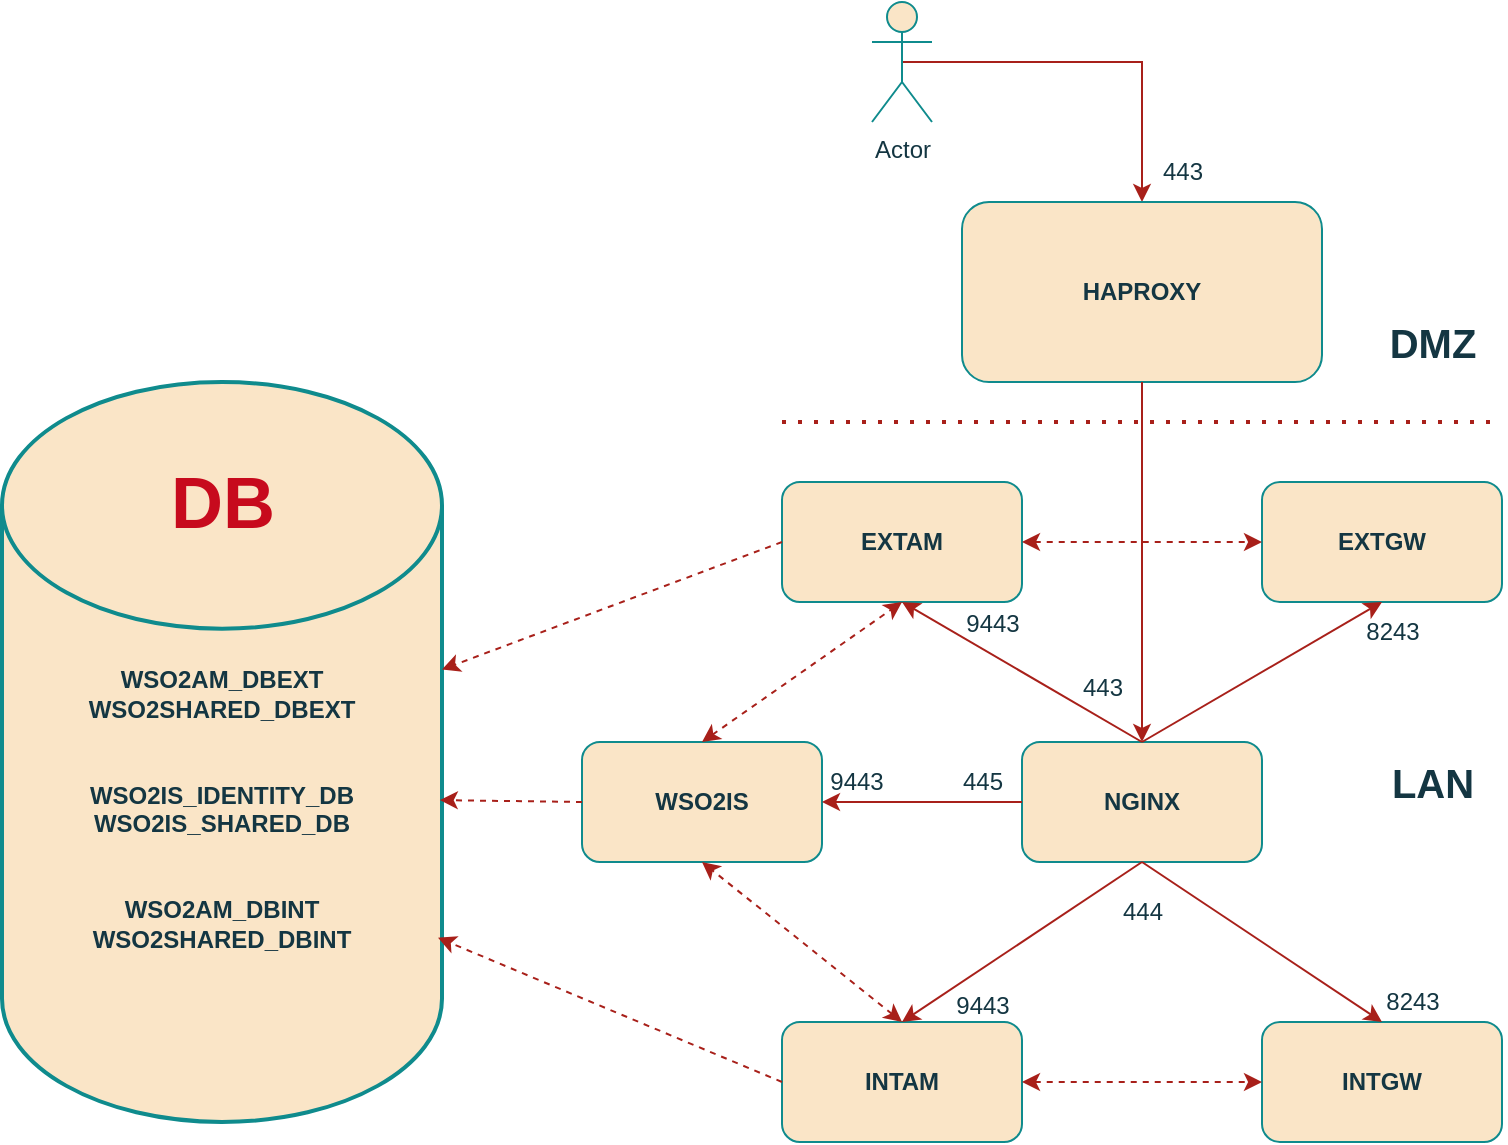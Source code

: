 <mxfile version="21.3.6" type="github">
  <diagram name="Page-1" id="89m8f8lSCJtbBzwiYutm">
    <mxGraphModel dx="1434" dy="798" grid="1" gridSize="10" guides="1" tooltips="1" connect="1" arrows="1" fold="1" page="1" pageScale="1" pageWidth="1169" pageHeight="827" math="0" shadow="0">
      <root>
        <mxCell id="0" />
        <mxCell id="1" parent="0" />
        <mxCell id="Pvti1awx0MB7TDvEXVVF-38" style="edgeStyle=orthogonalEdgeStyle;rounded=0;orthogonalLoop=1;jettySize=auto;html=1;exitX=0.5;exitY=0.5;exitDx=0;exitDy=0;exitPerimeter=0;entryX=0.5;entryY=0;entryDx=0;entryDy=0;strokeColor=#A8201A;fontColor=#143642;fillColor=#FAE5C7;" edge="1" parent="1" source="Pvti1awx0MB7TDvEXVVF-2" target="Pvti1awx0MB7TDvEXVVF-9">
          <mxGeometry relative="1" as="geometry" />
        </mxCell>
        <mxCell id="Pvti1awx0MB7TDvEXVVF-2" value="Actor" style="shape=umlActor;verticalLabelPosition=bottom;verticalAlign=top;html=1;outlineConnect=0;labelBackgroundColor=none;fillColor=#FAE5C7;strokeColor=#0F8B8D;fontColor=#143642;" vertex="1" parent="1">
          <mxGeometry x="565" y="30" width="30" height="60" as="geometry" />
        </mxCell>
        <mxCell id="Pvti1awx0MB7TDvEXVVF-3" value="&lt;b&gt;EXTAM&lt;/b&gt;" style="rounded=1;whiteSpace=wrap;html=1;labelBackgroundColor=none;fillColor=#FAE5C7;strokeColor=#0F8B8D;fontColor=#143642;" vertex="1" parent="1">
          <mxGeometry x="520" y="270" width="120" height="60" as="geometry" />
        </mxCell>
        <mxCell id="Pvti1awx0MB7TDvEXVVF-4" value="&lt;b&gt;EXTGW&lt;/b&gt;" style="rounded=1;whiteSpace=wrap;html=1;labelBackgroundColor=none;fillColor=#FAE5C7;strokeColor=#0F8B8D;fontColor=#143642;" vertex="1" parent="1">
          <mxGeometry x="760" y="270" width="120" height="60" as="geometry" />
        </mxCell>
        <mxCell id="Pvti1awx0MB7TDvEXVVF-5" value="&lt;b&gt;INTGW&lt;/b&gt;" style="rounded=1;whiteSpace=wrap;html=1;labelBackgroundColor=none;fillColor=#FAE5C7;strokeColor=#0F8B8D;fontColor=#143642;" vertex="1" parent="1">
          <mxGeometry x="760" y="540" width="120" height="60" as="geometry" />
        </mxCell>
        <mxCell id="Pvti1awx0MB7TDvEXVVF-6" value="&lt;b&gt;INTAM&lt;/b&gt;" style="rounded=1;whiteSpace=wrap;html=1;labelBackgroundColor=none;fillColor=#FAE5C7;strokeColor=#0F8B8D;fontColor=#143642;" vertex="1" parent="1">
          <mxGeometry x="520" y="540" width="120" height="60" as="geometry" />
        </mxCell>
        <mxCell id="Pvti1awx0MB7TDvEXVVF-7" value="&lt;b&gt;WSO2IS&lt;/b&gt;" style="rounded=1;whiteSpace=wrap;html=1;labelBackgroundColor=none;fillColor=#FAE5C7;strokeColor=#0F8B8D;fontColor=#143642;" vertex="1" parent="1">
          <mxGeometry x="420" y="400" width="120" height="60" as="geometry" />
        </mxCell>
        <mxCell id="Pvti1awx0MB7TDvEXVVF-8" value="&lt;b&gt;NGINX&lt;/b&gt;" style="rounded=1;whiteSpace=wrap;html=1;labelBackgroundColor=none;fillColor=#FAE5C7;strokeColor=#0F8B8D;fontColor=#143642;" vertex="1" parent="1">
          <mxGeometry x="640" y="400" width="120" height="60" as="geometry" />
        </mxCell>
        <mxCell id="Pvti1awx0MB7TDvEXVVF-9" value="&lt;b&gt;HAPROXY&lt;/b&gt;" style="rounded=1;whiteSpace=wrap;html=1;labelBackgroundColor=none;fillColor=#FAE5C7;strokeColor=#0F8B8D;fontColor=#143642;" vertex="1" parent="1">
          <mxGeometry x="610" y="130" width="180" height="90" as="geometry" />
        </mxCell>
        <mxCell id="Pvti1awx0MB7TDvEXVVF-10" value="&lt;b&gt;&lt;br&gt;&lt;br&gt;&lt;br&gt;&lt;br&gt;&lt;br&gt;WSO2AM_DBEXT&lt;br&gt;WSO2SHARED_DBEXT&lt;br&gt;&lt;br&gt;&lt;br&gt;&lt;/b&gt;&lt;b style=&quot;border-color: var(--border-color);&quot;&gt;WSO2IS_IDENTITY_DB&lt;br style=&quot;border-color: var(--border-color);&quot;&gt;WSO2IS_SHARED_DB&lt;br&gt;&lt;/b&gt;&lt;b&gt;&lt;br&gt;&lt;br&gt;WSO2AM_DBINT&lt;br&gt;WSO2SHARED_DBINT&lt;br&gt;&lt;br&gt;&lt;/b&gt;" style="strokeWidth=2;html=1;shape=mxgraph.flowchart.database;whiteSpace=wrap;labelBackgroundColor=none;fillColor=#FAE5C7;strokeColor=#0F8B8D;fontColor=#143642;" vertex="1" parent="1">
          <mxGeometry x="130" y="220" width="220" height="370" as="geometry" />
        </mxCell>
        <mxCell id="Pvti1awx0MB7TDvEXVVF-14" value="" style="endArrow=none;dashed=1;html=1;dashPattern=1 3;strokeWidth=2;rounded=0;labelBackgroundColor=none;strokeColor=#A8201A;fontColor=default;" edge="1" parent="1">
          <mxGeometry width="50" height="50" relative="1" as="geometry">
            <mxPoint x="520" y="240" as="sourcePoint" />
            <mxPoint x="880" y="240" as="targetPoint" />
          </mxGeometry>
        </mxCell>
        <mxCell id="Pvti1awx0MB7TDvEXVVF-15" value="" style="endArrow=classic;html=1;rounded=0;entryX=0.5;entryY=0;entryDx=0;entryDy=0;exitX=0.5;exitY=1;exitDx=0;exitDy=0;labelBackgroundColor=none;strokeColor=#A8201A;fontColor=default;" edge="1" parent="1" source="Pvti1awx0MB7TDvEXVVF-9" target="Pvti1awx0MB7TDvEXVVF-8">
          <mxGeometry width="50" height="50" relative="1" as="geometry">
            <mxPoint x="560" y="250" as="sourcePoint" />
            <mxPoint x="610" y="200" as="targetPoint" />
          </mxGeometry>
        </mxCell>
        <mxCell id="Pvti1awx0MB7TDvEXVVF-16" value="" style="endArrow=classic;html=1;rounded=0;exitX=0.5;exitY=0;exitDx=0;exitDy=0;entryX=0.5;entryY=1;entryDx=0;entryDy=0;labelBackgroundColor=none;strokeColor=#A8201A;fontColor=default;" edge="1" parent="1" source="Pvti1awx0MB7TDvEXVVF-8" target="Pvti1awx0MB7TDvEXVVF-3">
          <mxGeometry width="50" height="50" relative="1" as="geometry">
            <mxPoint x="560" y="450" as="sourcePoint" />
            <mxPoint x="610" y="400" as="targetPoint" />
          </mxGeometry>
        </mxCell>
        <mxCell id="Pvti1awx0MB7TDvEXVVF-18" value="" style="endArrow=classic;html=1;rounded=0;entryX=0.5;entryY=0;entryDx=0;entryDy=0;exitX=0.5;exitY=1;exitDx=0;exitDy=0;labelBackgroundColor=none;strokeColor=#A8201A;fontColor=default;" edge="1" parent="1" source="Pvti1awx0MB7TDvEXVVF-8" target="Pvti1awx0MB7TDvEXVVF-6">
          <mxGeometry width="50" height="50" relative="1" as="geometry">
            <mxPoint x="640" y="450" as="sourcePoint" />
            <mxPoint x="635" y="414" as="targetPoint" />
          </mxGeometry>
        </mxCell>
        <mxCell id="Pvti1awx0MB7TDvEXVVF-19" value="" style="endArrow=classic;html=1;rounded=0;entryX=0.5;entryY=0;entryDx=0;entryDy=0;exitX=0.5;exitY=1;exitDx=0;exitDy=0;labelBackgroundColor=none;strokeColor=#A8201A;fontColor=default;" edge="1" parent="1" source="Pvti1awx0MB7TDvEXVVF-8" target="Pvti1awx0MB7TDvEXVVF-5">
          <mxGeometry width="50" height="50" relative="1" as="geometry">
            <mxPoint x="640" y="460" as="sourcePoint" />
            <mxPoint x="660" y="410" as="targetPoint" />
          </mxGeometry>
        </mxCell>
        <mxCell id="Pvti1awx0MB7TDvEXVVF-20" value="" style="endArrow=classic;html=1;rounded=0;entryX=1;entryY=0.5;entryDx=0;entryDy=0;exitX=0;exitY=0.5;exitDx=0;exitDy=0;labelBackgroundColor=none;strokeColor=#A8201A;fontColor=default;" edge="1" parent="1" source="Pvti1awx0MB7TDvEXVVF-8" target="Pvti1awx0MB7TDvEXVVF-7">
          <mxGeometry width="50" height="50" relative="1" as="geometry">
            <mxPoint x="640" y="450" as="sourcePoint" />
            <mxPoint x="610" y="400" as="targetPoint" />
          </mxGeometry>
        </mxCell>
        <mxCell id="Pvti1awx0MB7TDvEXVVF-21" value="" style="endArrow=classic;html=1;rounded=0;entryX=0.5;entryY=1;entryDx=0;entryDy=0;exitX=0.5;exitY=0;exitDx=0;exitDy=0;labelBackgroundColor=none;strokeColor=#A8201A;fontColor=default;" edge="1" parent="1" source="Pvti1awx0MB7TDvEXVVF-8" target="Pvti1awx0MB7TDvEXVVF-4">
          <mxGeometry width="50" height="50" relative="1" as="geometry">
            <mxPoint x="560" y="450" as="sourcePoint" />
            <mxPoint x="610" y="400" as="targetPoint" />
          </mxGeometry>
        </mxCell>
        <mxCell id="Pvti1awx0MB7TDvEXVVF-27" value="" style="endArrow=classic;html=1;rounded=0;exitX=0;exitY=0.5;exitDx=0;exitDy=0;dashed=1;labelBackgroundColor=none;strokeColor=#A8201A;fontColor=default;" edge="1" parent="1" source="Pvti1awx0MB7TDvEXVVF-3" target="Pvti1awx0MB7TDvEXVVF-10">
          <mxGeometry width="50" height="50" relative="1" as="geometry">
            <mxPoint x="560" y="450" as="sourcePoint" />
            <mxPoint x="610" y="400" as="targetPoint" />
          </mxGeometry>
        </mxCell>
        <mxCell id="Pvti1awx0MB7TDvEXVVF-28" value="" style="endArrow=classic;html=1;rounded=0;entryX=0.991;entryY=0.751;entryDx=0;entryDy=0;entryPerimeter=0;exitX=0;exitY=0.5;exitDx=0;exitDy=0;dashed=1;labelBackgroundColor=none;strokeColor=#A8201A;fontColor=default;" edge="1" parent="1" source="Pvti1awx0MB7TDvEXVVF-6" target="Pvti1awx0MB7TDvEXVVF-10">
          <mxGeometry width="50" height="50" relative="1" as="geometry">
            <mxPoint x="560" y="450" as="sourcePoint" />
            <mxPoint x="610" y="400" as="targetPoint" />
          </mxGeometry>
        </mxCell>
        <mxCell id="Pvti1awx0MB7TDvEXVVF-29" value="" style="endArrow=classic;html=1;rounded=0;exitX=0;exitY=0.5;exitDx=0;exitDy=0;dashed=1;entryX=0.995;entryY=0.565;entryDx=0;entryDy=0;entryPerimeter=0;labelBackgroundColor=none;strokeColor=#A8201A;fontColor=default;" edge="1" parent="1" source="Pvti1awx0MB7TDvEXVVF-7" target="Pvti1awx0MB7TDvEXVVF-10">
          <mxGeometry width="50" height="50" relative="1" as="geometry">
            <mxPoint x="560" y="450" as="sourcePoint" />
            <mxPoint x="610" y="400" as="targetPoint" />
          </mxGeometry>
        </mxCell>
        <mxCell id="Pvti1awx0MB7TDvEXVVF-30" value="" style="endArrow=classic;startArrow=classic;html=1;rounded=0;entryX=0;entryY=0.5;entryDx=0;entryDy=0;exitX=1;exitY=0.5;exitDx=0;exitDy=0;exitPerimeter=0;dashed=1;labelBackgroundColor=none;strokeColor=#A8201A;fontColor=default;" edge="1" parent="1" source="Pvti1awx0MB7TDvEXVVF-3" target="Pvti1awx0MB7TDvEXVVF-4">
          <mxGeometry width="50" height="50" relative="1" as="geometry">
            <mxPoint x="560" y="350" as="sourcePoint" />
            <mxPoint x="610" y="300" as="targetPoint" />
          </mxGeometry>
        </mxCell>
        <mxCell id="Pvti1awx0MB7TDvEXVVF-33" value="" style="endArrow=classic;startArrow=classic;html=1;rounded=0;entryX=0;entryY=0.5;entryDx=0;entryDy=0;exitX=1;exitY=0.5;exitDx=0;exitDy=0;dashed=1;labelBackgroundColor=none;strokeColor=#A8201A;fontColor=default;" edge="1" parent="1" source="Pvti1awx0MB7TDvEXVVF-6" target="Pvti1awx0MB7TDvEXVVF-5">
          <mxGeometry width="50" height="50" relative="1" as="geometry">
            <mxPoint x="560" y="350" as="sourcePoint" />
            <mxPoint x="610" y="300" as="targetPoint" />
          </mxGeometry>
        </mxCell>
        <mxCell id="Pvti1awx0MB7TDvEXVVF-35" value="&lt;font size=&quot;1&quot; style=&quot;&quot;&gt;&lt;span style=&quot;font-size: 36px;&quot;&gt;DB&lt;/span&gt;&lt;/font&gt;" style="text;html=1;align=center;verticalAlign=middle;resizable=0;points=[];autosize=1;strokeColor=none;fillColor=none;labelBackgroundColor=none;fontColor=#c70a1d;fontStyle=1" vertex="1" parent="1">
          <mxGeometry x="200" y="250" width="80" height="60" as="geometry" />
        </mxCell>
        <mxCell id="Pvti1awx0MB7TDvEXVVF-39" value="&lt;font size=&quot;1&quot; style=&quot;&quot;&gt;&lt;b style=&quot;font-size: 20px;&quot;&gt;DMZ&lt;/b&gt;&lt;/font&gt;" style="text;html=1;align=center;verticalAlign=middle;resizable=0;points=[];autosize=1;strokeColor=none;fillColor=none;fontColor=#143642;" vertex="1" parent="1">
          <mxGeometry x="810" y="180" width="70" height="40" as="geometry" />
        </mxCell>
        <mxCell id="Pvti1awx0MB7TDvEXVVF-40" value="&lt;font size=&quot;1&quot; style=&quot;&quot;&gt;&lt;b style=&quot;font-size: 20px;&quot;&gt;LAN&lt;/b&gt;&lt;/font&gt;" style="text;html=1;align=center;verticalAlign=middle;resizable=0;points=[];autosize=1;strokeColor=none;fillColor=none;fontColor=#143642;" vertex="1" parent="1">
          <mxGeometry x="815" y="400" width="60" height="40" as="geometry" />
        </mxCell>
        <mxCell id="Pvti1awx0MB7TDvEXVVF-41" value="443" style="text;html=1;align=center;verticalAlign=middle;resizable=0;points=[];autosize=1;strokeColor=none;fillColor=none;fontColor=#143642;" vertex="1" parent="1">
          <mxGeometry x="660" y="358" width="40" height="30" as="geometry" />
        </mxCell>
        <mxCell id="Pvti1awx0MB7TDvEXVVF-43" value="444" style="text;html=1;align=center;verticalAlign=middle;resizable=0;points=[];autosize=1;strokeColor=none;fillColor=none;fontColor=#143642;" vertex="1" parent="1">
          <mxGeometry x="680" y="470" width="40" height="30" as="geometry" />
        </mxCell>
        <mxCell id="Pvti1awx0MB7TDvEXVVF-44" value="445" style="text;html=1;align=center;verticalAlign=middle;resizable=0;points=[];autosize=1;strokeColor=none;fillColor=none;fontColor=#143642;" vertex="1" parent="1">
          <mxGeometry x="600" y="405" width="40" height="30" as="geometry" />
        </mxCell>
        <mxCell id="Pvti1awx0MB7TDvEXVVF-45" value="9443" style="text;html=1;align=center;verticalAlign=middle;resizable=0;points=[];autosize=1;strokeColor=none;fillColor=none;fontColor=#143642;" vertex="1" parent="1">
          <mxGeometry x="595" y="517" width="50" height="30" as="geometry" />
        </mxCell>
        <mxCell id="Pvti1awx0MB7TDvEXVVF-46" value="8243" style="text;html=1;align=center;verticalAlign=middle;resizable=0;points=[];autosize=1;strokeColor=none;fillColor=none;fontColor=#143642;" vertex="1" parent="1">
          <mxGeometry x="800" y="330" width="50" height="30" as="geometry" />
        </mxCell>
        <mxCell id="Pvti1awx0MB7TDvEXVVF-47" value="8243" style="text;html=1;align=center;verticalAlign=middle;resizable=0;points=[];autosize=1;strokeColor=none;fillColor=none;fontColor=#143642;" vertex="1" parent="1">
          <mxGeometry x="810" y="515" width="50" height="30" as="geometry" />
        </mxCell>
        <mxCell id="Pvti1awx0MB7TDvEXVVF-48" value="9443" style="text;html=1;align=center;verticalAlign=middle;resizable=0;points=[];autosize=1;strokeColor=none;fillColor=none;fontColor=#143642;" vertex="1" parent="1">
          <mxGeometry x="600" y="326" width="50" height="30" as="geometry" />
        </mxCell>
        <mxCell id="Pvti1awx0MB7TDvEXVVF-49" value="9443" style="text;html=1;align=center;verticalAlign=middle;resizable=0;points=[];autosize=1;strokeColor=none;fillColor=none;fontColor=#143642;" vertex="1" parent="1">
          <mxGeometry x="532" y="405" width="50" height="30" as="geometry" />
        </mxCell>
        <mxCell id="Pvti1awx0MB7TDvEXVVF-50" value="443" style="text;html=1;align=center;verticalAlign=middle;resizable=0;points=[];autosize=1;strokeColor=none;fillColor=none;fontColor=#143642;" vertex="1" parent="1">
          <mxGeometry x="700" y="100" width="40" height="30" as="geometry" />
        </mxCell>
        <mxCell id="Pvti1awx0MB7TDvEXVVF-51" value="" style="endArrow=classic;startArrow=classic;html=1;rounded=0;strokeColor=#A8201A;fontColor=#143642;fillColor=#FAE5C7;entryX=0.5;entryY=1;entryDx=0;entryDy=0;exitX=0.5;exitY=0;exitDx=0;exitDy=0;dashed=1;" edge="1" parent="1" source="Pvti1awx0MB7TDvEXVVF-7" target="Pvti1awx0MB7TDvEXVVF-3">
          <mxGeometry width="50" height="50" relative="1" as="geometry">
            <mxPoint x="480" y="330" as="sourcePoint" />
            <mxPoint x="530" y="280" as="targetPoint" />
          </mxGeometry>
        </mxCell>
        <mxCell id="Pvti1awx0MB7TDvEXVVF-52" value="" style="endArrow=classic;startArrow=classic;html=1;rounded=0;strokeColor=#A8201A;fontColor=#143642;fillColor=#FAE5C7;entryX=0.5;entryY=1;entryDx=0;entryDy=0;exitX=0.5;exitY=0;exitDx=0;exitDy=0;dashed=1;" edge="1" parent="1" source="Pvti1awx0MB7TDvEXVVF-6" target="Pvti1awx0MB7TDvEXVVF-7">
          <mxGeometry width="50" height="50" relative="1" as="geometry">
            <mxPoint x="480" y="330" as="sourcePoint" />
            <mxPoint x="530" y="280" as="targetPoint" />
          </mxGeometry>
        </mxCell>
      </root>
    </mxGraphModel>
  </diagram>
</mxfile>
